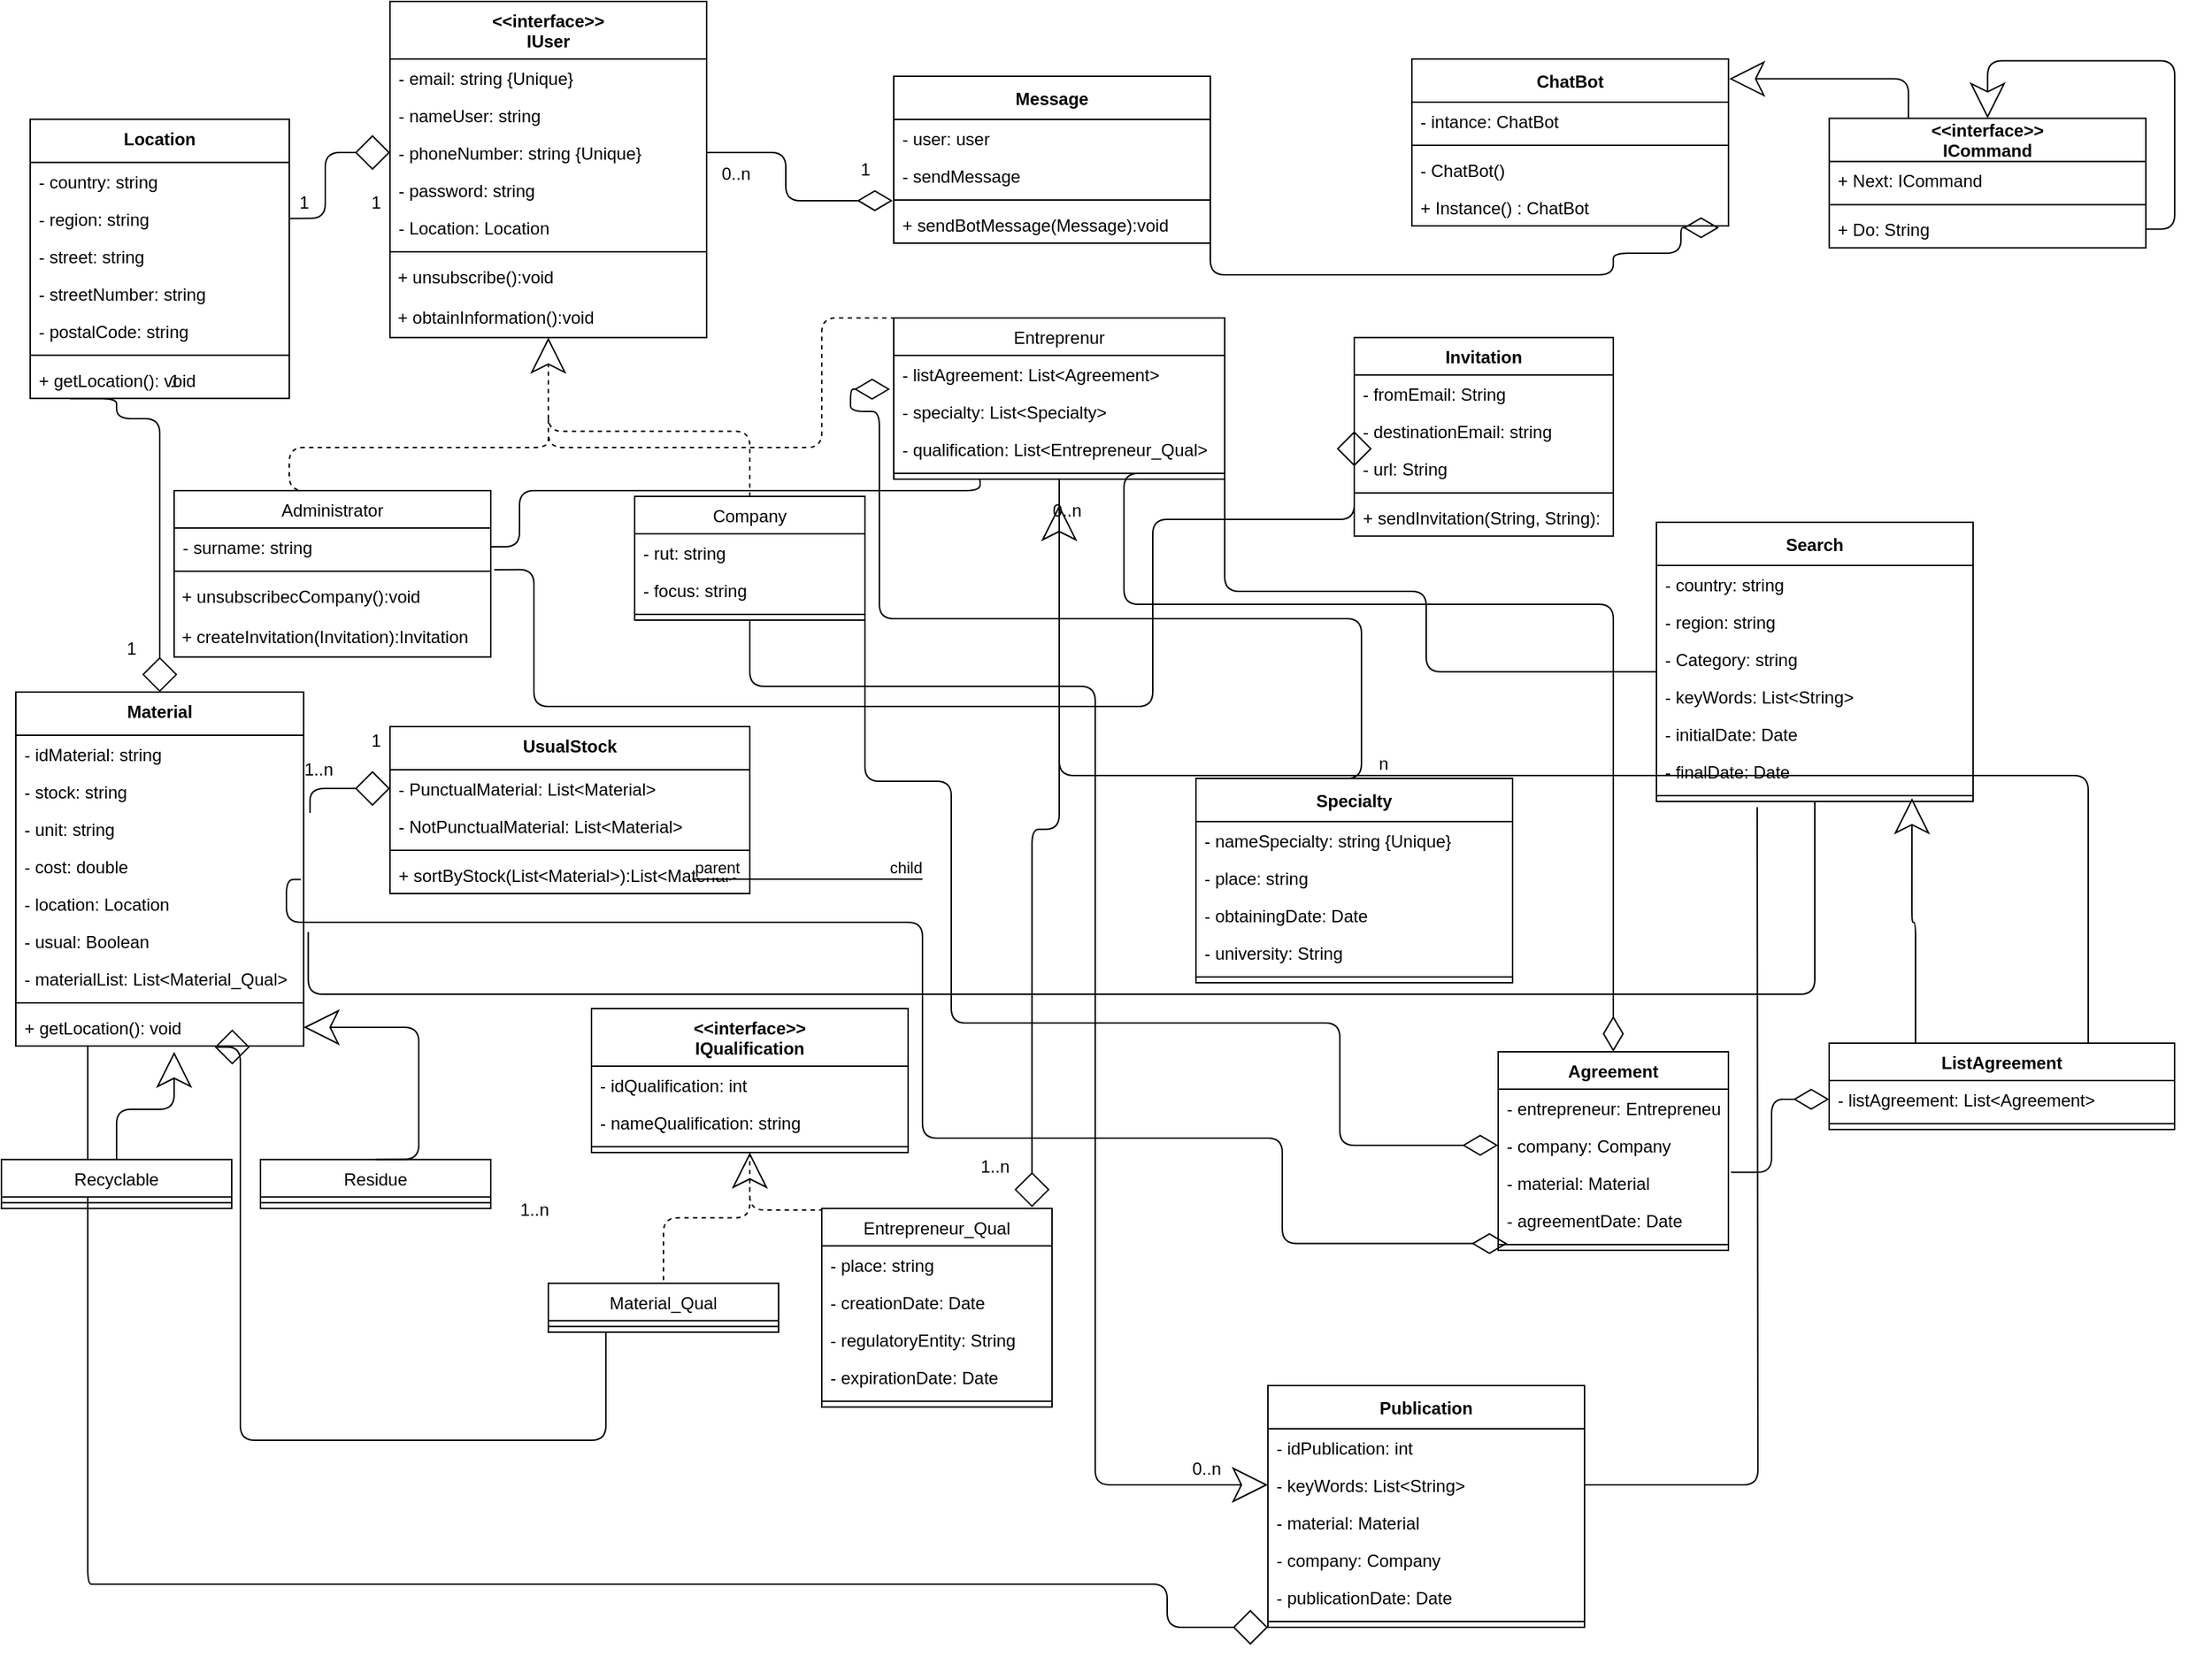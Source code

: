 <mxfile version="15.4.0" type="device"><diagram id="383jxPYOkamn1oaSqzM7" name="Page-1"><mxGraphModel dx="1344" dy="632" grid="1" gridSize="10" guides="1" tooltips="1" connect="1" arrows="1" fold="1" page="1" pageScale="1" pageWidth="827" pageHeight="1169" math="0" shadow="0"><root><mxCell id="0"/><mxCell id="1" parent="0"/><mxCell id="7QnZlAHiPZcRn8F_A7u4-70" style="edgeStyle=orthogonalEdgeStyle;orthogonalLoop=1;jettySize=auto;html=1;exitX=0.5;exitY=0;exitDx=0;exitDy=0;dashed=1;endArrow=none;endFill=0;targetPerimeterSpacing=4;rounded=1;" parent="1" source="2" edge="1"><mxGeometry relative="1" as="geometry"><mxPoint x="390" y="300" as="targetPoint"/><Array as="points"><mxPoint x="210" y="310"/><mxPoint x="390" y="310"/></Array></mxGeometry></mxCell><mxCell id="2" value="Administrator" style="swimlane;fontStyle=0;align=center;verticalAlign=top;childLayout=stackLayout;horizontal=1;startSize=26;horizontalStack=0;resizeParent=1;resizeParentMax=0;resizeLast=0;collapsible=1;marginBottom=0;" parent="1" vertex="1"><mxGeometry x="130" y="340" width="220" height="115.66" as="geometry"/></mxCell><mxCell id="7QnZlAHiPZcRn8F_A7u4-72" value="- surname: string" style="text;strokeColor=none;fillColor=none;align=left;verticalAlign=top;spacingLeft=4;spacingRight=4;overflow=hidden;rotatable=0;points=[[0,0.5],[1,0.5]];portConstraint=eastwest;" parent="2" vertex="1"><mxGeometry y="26" width="220" height="26" as="geometry"/></mxCell><mxCell id="4" value="" style="line;strokeWidth=1;fillColor=none;align=left;verticalAlign=middle;spacingTop=-1;spacingLeft=3;spacingRight=3;rotatable=0;labelPosition=right;points=[];portConstraint=eastwest;" parent="2" vertex="1"><mxGeometry y="52" width="220" height="8" as="geometry"/></mxCell><mxCell id="7QnZlAHiPZcRn8F_A7u4-273" value="&lt;span&gt;&amp;nbsp;+ unsubscribecCompany&lt;/span&gt;&lt;span style=&quot;color: rgba(0 , 0 , 0 , 0) ; font-family: monospace ; font-size: 0px&quot;&gt;%3CmxGraphModel%3E%3Croot%3E%3CmxCell%20id%3D%220%22%2F%3E%3CmxCell%20id%3D%221%22%20parent%3D%220%22%2F%3E%3CmxCell%20id%3D%222%22%20value%3D%22%2B%20sortByStock(List%26lt%3BMaterial%26gt%3B)%3AList%26lt%3BMaterial%26gt%3B%26%2310%3B%C2%A0%22%20style%3D%22text%3BstrokeColor%3Dnone%3BfillColor%3Dnone%3Balign%3Dleft%3BverticalAlign%3Dtop%3BspacingLeft%3D4%3BspacingRight%3D4%3Boverflow%3Dhidden%3Brotatable%3D0%3Bpoints%3D%5B%5B0%2C0.5%5D%2C%5B1%2C0.5%5D%5D%3BportConstraint%3Deastwest%3B%22%20vertex%3D%221%22%20parent%3D%221%22%3E%3CmxGeometry%20x%3D%22280%22%20y%3D%22580%22%20width%3D%22250%22%20height%3D%2226%22%20as%3D%22geometry%22%2F%3E%3C%2FmxCell%3E%3C%2Froot%3E%3C%2FmxGraphModel%3EcOM&lt;/span&gt;&lt;span&gt;():void&lt;/span&gt;" style="text;whiteSpace=wrap;html=1;" parent="2" vertex="1"><mxGeometry y="60" width="220" height="27.83" as="geometry"/></mxCell><mxCell id="7QnZlAHiPZcRn8F_A7u4-332" value="&lt;span&gt;&amp;nbsp;+ createInvitation&lt;/span&gt;&lt;span&gt;(Invitation):Invitation&lt;/span&gt;" style="text;whiteSpace=wrap;html=1;" parent="2" vertex="1"><mxGeometry y="87.83" width="220" height="27.83" as="geometry"/></mxCell><mxCell id="69" style="edgeStyle=orthogonalEdgeStyle;orthogonalLoop=1;jettySize=auto;html=1;exitX=0.5;exitY=0;exitDx=0;exitDy=0;entryX=0.5;entryY=1;entryDx=0;entryDy=0;dashed=1;endArrow=classic;endFill=0;targetPerimeterSpacing=4;rounded=1;startSize=22;endSize=22;" parent="1" source="9" target="65" edge="1"><mxGeometry relative="1" as="geometry"/></mxCell><mxCell id="7QnZlAHiPZcRn8F_A7u4-217" style="edgeStyle=orthogonalEdgeStyle;rounded=1;orthogonalLoop=1;jettySize=auto;html=1;exitX=0.5;exitY=1;exitDx=0;exitDy=0;entryX=0;entryY=0.5;entryDx=0;entryDy=0;startArrow=none;startFill=0;endArrow=classic;endFill=0;targetPerimeterSpacing=4;endSize=22;" parent="1" source="9" target="7QnZlAHiPZcRn8F_A7u4-141" edge="1"><mxGeometry relative="1" as="geometry"><Array as="points"><mxPoint x="530" y="476"/><mxPoint x="770" y="476"/><mxPoint x="770" y="1031"/></Array></mxGeometry></mxCell><mxCell id="9" value="Company" style="swimlane;fontStyle=0;align=center;verticalAlign=top;childLayout=stackLayout;horizontal=1;startSize=26;horizontalStack=0;resizeParent=1;resizeParentMax=0;resizeLast=0;collapsible=1;marginBottom=0;" parent="1" vertex="1"><mxGeometry x="450" y="344" width="160" height="86" as="geometry"/></mxCell><mxCell id="7QnZlAHiPZcRn8F_A7u4-74" value="- rut: string" style="text;strokeColor=none;fillColor=none;align=left;verticalAlign=top;spacingLeft=4;spacingRight=4;overflow=hidden;rotatable=0;points=[[0,0.5],[1,0.5]];portConstraint=eastwest;" parent="9" vertex="1"><mxGeometry y="26" width="160" height="26" as="geometry"/></mxCell><mxCell id="7QnZlAHiPZcRn8F_A7u4-115" value="- focus: string" style="text;strokeColor=none;fillColor=none;align=left;verticalAlign=top;spacingLeft=4;spacingRight=4;overflow=hidden;rotatable=0;points=[[0,0.5],[1,0.5]];portConstraint=eastwest;" parent="9" vertex="1"><mxGeometry y="52" width="160" height="26" as="geometry"/></mxCell><mxCell id="11" value="" style="line;strokeWidth=1;fillColor=none;align=left;verticalAlign=middle;spacingTop=-1;spacingLeft=3;spacingRight=3;rotatable=0;labelPosition=right;points=[];portConstraint=eastwest;" parent="9" vertex="1"><mxGeometry y="78" width="160" height="8" as="geometry"/></mxCell><mxCell id="7QnZlAHiPZcRn8F_A7u4-71" style="edgeStyle=orthogonalEdgeStyle;rounded=1;orthogonalLoop=1;jettySize=auto;html=1;exitX=0.5;exitY=0;exitDx=0;exitDy=0;dashed=1;endArrow=none;endFill=0;targetPerimeterSpacing=4;" parent="1" source="17" edge="1"><mxGeometry relative="1" as="geometry"><mxPoint x="390" y="290" as="targetPoint"/><Array as="points"><mxPoint x="580" y="310"/><mxPoint x="390" y="310"/></Array></mxGeometry></mxCell><mxCell id="7QnZlAHiPZcRn8F_A7u4-223" style="edgeStyle=orthogonalEdgeStyle;rounded=1;orthogonalLoop=1;jettySize=auto;html=1;exitX=0.5;exitY=1;exitDx=0;exitDy=0;entryX=0.913;entryY=-0.006;entryDx=0;entryDy=0;entryPerimeter=0;startArrow=none;startFill=0;endArrow=diamond;endFill=0;targetPerimeterSpacing=4;startSize=22;endSize=22;" parent="1" source="17" target="7QnZlAHiPZcRn8F_A7u4-145" edge="1"><mxGeometry relative="1" as="geometry"/></mxCell><mxCell id="7QnZlAHiPZcRn8F_A7u4-264" style="edgeStyle=orthogonalEdgeStyle;rounded=1;orthogonalLoop=1;jettySize=auto;html=1;exitX=1;exitY=0.75;exitDx=0;exitDy=0;entryX=0;entryY=0.842;entryDx=0;entryDy=0;entryPerimeter=0;startArrow=none;startFill=0;startSize=22;sourcePerimeterSpacing=22;endArrow=none;endFill=0;endSize=22;targetPerimeterSpacing=18;" parent="1" source="17" target="7QnZlAHiPZcRn8F_A7u4-105" edge="1"><mxGeometry relative="1" as="geometry"><Array as="points"><mxPoint x="860" y="410"/><mxPoint x="1000" y="410"/><mxPoint x="1000" y="466"/></Array></mxGeometry></mxCell><mxCell id="17" value="Entreprenur" style="swimlane;fontStyle=0;align=center;verticalAlign=top;childLayout=stackLayout;horizontal=1;startSize=26;horizontalStack=0;resizeParent=1;resizeParentMax=0;resizeLast=0;collapsible=1;marginBottom=0;" parent="1" vertex="1"><mxGeometry x="630" y="220" width="230" height="112" as="geometry"/></mxCell><mxCell id="7QnZlAHiPZcRn8F_A7u4-316" value="- listAgreement: List&lt;Agreement&gt; " style="text;strokeColor=none;fillColor=none;align=left;verticalAlign=top;spacingLeft=4;spacingRight=4;overflow=hidden;rotatable=0;points=[[0,0.5],[1,0.5]];portConstraint=eastwest;" parent="17" vertex="1"><mxGeometry y="26" width="230" height="26" as="geometry"/></mxCell><mxCell id="7QnZlAHiPZcRn8F_A7u4-333" value="- specialty: List&lt;Specialty&gt; " style="text;strokeColor=none;fillColor=none;align=left;verticalAlign=top;spacingLeft=4;spacingRight=4;overflow=hidden;rotatable=0;points=[[0,0.5],[1,0.5]];portConstraint=eastwest;" parent="17" vertex="1"><mxGeometry y="52" width="230" height="26" as="geometry"/></mxCell><mxCell id="7QnZlAHiPZcRn8F_A7u4-341" value="- qualification: List&lt;Entrepreneur_Qual&gt; " style="text;strokeColor=none;fillColor=none;align=left;verticalAlign=top;spacingLeft=4;spacingRight=4;overflow=hidden;rotatable=0;points=[[0,0.5],[1,0.5]];portConstraint=eastwest;" parent="17" vertex="1"><mxGeometry y="78" width="230" height="26" as="geometry"/></mxCell><mxCell id="19" value="" style="line;strokeWidth=1;fillColor=none;align=left;verticalAlign=middle;spacingTop=-1;spacingLeft=3;spacingRight=3;rotatable=0;labelPosition=right;points=[];portConstraint=eastwest;" parent="17" vertex="1"><mxGeometry y="104" width="230" height="8" as="geometry"/></mxCell><mxCell id="7QnZlAHiPZcRn8F_A7u4-259" style="edgeStyle=orthogonalEdgeStyle;rounded=1;orthogonalLoop=1;jettySize=auto;html=1;exitX=0.25;exitY=1;exitDx=0;exitDy=0;entryX=0;entryY=1;entryDx=0;entryDy=0;startArrow=none;startFill=0;startSize=22;sourcePerimeterSpacing=22;endArrow=diamond;endFill=0;endSize=22;targetPerimeterSpacing=18;" parent="1" source="21" target="7QnZlAHiPZcRn8F_A7u4-116" edge="1"><mxGeometry relative="1" as="geometry"><Array as="points"><mxPoint x="75" y="1100"/><mxPoint x="820" y="1100"/><mxPoint x="820" y="1078"/></Array></mxGeometry></mxCell><mxCell id="21" value="Material" style="swimlane;fontStyle=1;align=center;verticalAlign=top;childLayout=stackLayout;horizontal=1;startSize=30;horizontalStack=0;resizeParent=1;resizeParentMax=0;resizeLast=0;collapsible=1;marginBottom=0;" parent="1" vertex="1"><mxGeometry x="20" y="480" width="200" height="246" as="geometry"/></mxCell><mxCell id="7QnZlAHiPZcRn8F_A7u4-124" value="- idMaterial: string" style="text;strokeColor=none;fillColor=none;align=left;verticalAlign=top;spacingLeft=4;spacingRight=4;overflow=hidden;rotatable=0;points=[[0,0.5],[1,0.5]];portConstraint=eastwest;" parent="21" vertex="1"><mxGeometry y="30" width="200" height="26" as="geometry"/></mxCell><mxCell id="7QnZlAHiPZcRn8F_A7u4-127" value="- stock: string" style="text;strokeColor=none;fillColor=none;align=left;verticalAlign=top;spacingLeft=4;spacingRight=4;overflow=hidden;rotatable=0;points=[[0,0.5],[1,0.5]];portConstraint=eastwest;" parent="21" vertex="1"><mxGeometry y="56" width="200" height="26" as="geometry"/></mxCell><mxCell id="7QnZlAHiPZcRn8F_A7u4-126" value="- unit: string" style="text;strokeColor=none;fillColor=none;align=left;verticalAlign=top;spacingLeft=4;spacingRight=4;overflow=hidden;rotatable=0;points=[[0,0.5],[1,0.5]];portConstraint=eastwest;" parent="21" vertex="1"><mxGeometry y="82" width="200" height="26" as="geometry"/></mxCell><mxCell id="7QnZlAHiPZcRn8F_A7u4-128" value="- cost: double" style="text;strokeColor=none;fillColor=none;align=left;verticalAlign=top;spacingLeft=4;spacingRight=4;overflow=hidden;rotatable=0;points=[[0,0.5],[1,0.5]];portConstraint=eastwest;" parent="21" vertex="1"><mxGeometry y="108" width="200" height="26" as="geometry"/></mxCell><mxCell id="7QnZlAHiPZcRn8F_A7u4-174" value="- location: Location" style="text;strokeColor=none;fillColor=none;align=left;verticalAlign=top;spacingLeft=4;spacingRight=4;overflow=hidden;rotatable=0;points=[[0,0.5],[1,0.5]];portConstraint=eastwest;" parent="21" vertex="1"><mxGeometry y="134" width="200" height="26" as="geometry"/></mxCell><mxCell id="7QnZlAHiPZcRn8F_A7u4-330" value="- usual: Boolean" style="text;strokeColor=none;fillColor=none;align=left;verticalAlign=top;spacingLeft=4;spacingRight=4;overflow=hidden;rotatable=0;points=[[0,0.5],[1,0.5]];portConstraint=eastwest;" parent="21" vertex="1"><mxGeometry y="160" width="200" height="26" as="geometry"/></mxCell><mxCell id="7QnZlAHiPZcRn8F_A7u4-267" value="- materialList: List&lt;Material_Qual&gt; " style="text;strokeColor=none;fillColor=none;align=left;verticalAlign=top;spacingLeft=4;spacingRight=4;overflow=hidden;rotatable=0;points=[[0,0.5],[1,0.5]];portConstraint=eastwest;" parent="21" vertex="1"><mxGeometry y="186" width="200" height="26" as="geometry"/></mxCell><mxCell id="23" value="" style="line;strokeWidth=1;fillColor=none;align=left;verticalAlign=middle;spacingTop=-1;spacingLeft=3;spacingRight=3;rotatable=0;labelPosition=right;points=[];portConstraint=eastwest;" parent="21" vertex="1"><mxGeometry y="212" width="200" height="8" as="geometry"/></mxCell><mxCell id="7QnZlAHiPZcRn8F_A7u4-329" value="+ getLocation(): void " style="text;strokeColor=none;fillColor=none;align=left;verticalAlign=top;spacingLeft=4;spacingRight=4;overflow=hidden;rotatable=0;points=[[0,0.5],[1,0.5]];portConstraint=eastwest;" parent="21" vertex="1"><mxGeometry y="220" width="200" height="26" as="geometry"/></mxCell><mxCell id="-8bqXVIJ2sgmYXPYdHRe-78" style="edgeStyle=orthogonalEdgeStyle;rounded=1;orthogonalLoop=1;jettySize=auto;html=1;exitX=0.5;exitY=0;exitDx=0;exitDy=0;startArrow=none;startFill=0;endArrow=classic;endFill=0;targetPerimeterSpacing=4;endSize=22;" edge="1" parent="21" source="7QnZlAHiPZcRn8F_A7u4-133"><mxGeometry relative="1" as="geometry"><Array as="points"><mxPoint x="70" y="290"/><mxPoint x="110" y="290"/></Array><mxPoint x="-220" y="340" as="sourcePoint"/><mxPoint x="110" y="250" as="targetPoint"/></mxGeometry></mxCell><mxCell id="46" value="&lt;&lt;interface&gt;&gt;&#10;IUser" style="swimlane;fontStyle=1;childLayout=stackLayout;horizontal=1;startSize=40;fillColor=none;horizontalStack=0;resizeParent=1;resizeParentMax=0;resizeLast=0;collapsible=1;marginBottom=0;" parent="1" vertex="1"><mxGeometry x="280" width="220" height="233.66" as="geometry"/></mxCell><mxCell id="7QnZlAHiPZcRn8F_A7u4-73" value="- email: string {Unique}" style="text;strokeColor=none;fillColor=none;align=left;verticalAlign=top;spacingLeft=4;spacingRight=4;overflow=hidden;rotatable=0;points=[[0,0.5],[1,0.5]];portConstraint=eastwest;" parent="46" vertex="1"><mxGeometry y="40" width="220" height="26" as="geometry"/></mxCell><mxCell id="48" value="- nameUser: string" style="text;strokeColor=none;fillColor=none;align=left;verticalAlign=top;spacingLeft=4;spacingRight=4;overflow=hidden;rotatable=0;points=[[0,0.5],[1,0.5]];portConstraint=eastwest;" parent="46" vertex="1"><mxGeometry y="66" width="220" height="26" as="geometry"/></mxCell><mxCell id="67" value="- phoneNumber: string {Unique}" style="text;strokeColor=none;fillColor=none;align=left;verticalAlign=top;spacingLeft=4;spacingRight=4;overflow=hidden;rotatable=0;points=[[0,0.5],[1,0.5]];portConstraint=eastwest;" parent="46" vertex="1"><mxGeometry y="92" width="220" height="26" as="geometry"/></mxCell><mxCell id="7QnZlAHiPZcRn8F_A7u4-76" value="- password: string" style="text;strokeColor=none;fillColor=none;align=left;verticalAlign=top;spacingLeft=4;spacingRight=4;overflow=hidden;rotatable=0;points=[[0,0.5],[1,0.5]];portConstraint=eastwest;" parent="46" vertex="1"><mxGeometry y="118" width="220" height="26" as="geometry"/></mxCell><mxCell id="7QnZlAHiPZcRn8F_A7u4-172" value="- Location: Location" style="text;strokeColor=none;fillColor=none;align=left;verticalAlign=top;spacingLeft=4;spacingRight=4;overflow=hidden;rotatable=0;points=[[0,0.5],[1,0.5]];portConstraint=eastwest;" parent="46" vertex="1"><mxGeometry y="144" width="220" height="26" as="geometry"/></mxCell><mxCell id="7QnZlAHiPZcRn8F_A7u4-75" value="" style="line;strokeWidth=1;fillColor=none;align=left;verticalAlign=middle;spacingTop=-1;spacingLeft=3;spacingRight=3;rotatable=0;labelPosition=right;points=[];portConstraint=eastwest;" parent="46" vertex="1"><mxGeometry y="170" width="220" height="8" as="geometry"/></mxCell><mxCell id="7QnZlAHiPZcRn8F_A7u4-276" value="&lt;span&gt;&amp;nbsp;+ unsubscribe():void&lt;/span&gt;" style="text;whiteSpace=wrap;html=1;" parent="46" vertex="1"><mxGeometry y="178" width="220" height="27.83" as="geometry"/></mxCell><mxCell id="62" style="edgeStyle=orthogonalEdgeStyle;rounded=0;orthogonalLoop=1;jettySize=auto;html=1;exitX=0.5;exitY=0;exitDx=0;exitDy=0;entryX=0.5;entryY=1;entryDx=0;entryDy=0;" parent="46" edge="1"><mxGeometry x="80" y="248" as="geometry"><mxPoint x="110" y="107.83" as="targetPoint"/></mxGeometry></mxCell><mxCell id="65" value="&lt;span&gt;&amp;nbsp;+ obtainInformation():void&lt;/span&gt;" style="text;whiteSpace=wrap;html=1;" parent="46" vertex="1"><mxGeometry y="205.83" width="220" height="27.83" as="geometry"/></mxCell><mxCell id="7QnZlAHiPZcRn8F_A7u4-202" style="edgeStyle=orthogonalEdgeStyle;rounded=1;orthogonalLoop=1;jettySize=auto;html=1;exitX=0.5;exitY=1;exitDx=0;exitDy=0;entryX=0.5;entryY=0;entryDx=0;entryDy=0;dashed=1;startArrow=none;startFill=0;endArrow=none;endFill=0;targetPerimeterSpacing=4;endSize=22;startSize=22;" parent="1" source="7QnZlAHiPZcRn8F_A7u4-82" target="7QnZlAHiPZcRn8F_A7u4-142" edge="1"><mxGeometry relative="1" as="geometry"/></mxCell><mxCell id="7QnZlAHiPZcRn8F_A7u4-203" style="edgeStyle=orthogonalEdgeStyle;rounded=1;orthogonalLoop=1;jettySize=auto;html=1;exitX=0.5;exitY=1;exitDx=0;exitDy=0;entryX=0.5;entryY=0;entryDx=0;entryDy=0;dashed=1;startArrow=classic;startFill=0;endArrow=none;endFill=0;targetPerimeterSpacing=4;endSize=22;startSize=22;" parent="1" source="7QnZlAHiPZcRn8F_A7u4-82" target="7QnZlAHiPZcRn8F_A7u4-145" edge="1"><mxGeometry relative="1" as="geometry"/></mxCell><mxCell id="7QnZlAHiPZcRn8F_A7u4-82" value="&lt;&lt;interface&gt;&gt;&#10;IQualification" style="swimlane;fontStyle=1;childLayout=stackLayout;horizontal=1;startSize=40;fillColor=none;horizontalStack=0;resizeParent=1;resizeParentMax=0;resizeLast=0;collapsible=1;marginBottom=0;" parent="1" vertex="1"><mxGeometry x="420" y="700" width="220" height="100" as="geometry"/></mxCell><mxCell id="7QnZlAHiPZcRn8F_A7u4-123" value="- idQualification: int" style="text;strokeColor=none;fillColor=none;align=left;verticalAlign=top;spacingLeft=4;spacingRight=4;overflow=hidden;rotatable=0;points=[[0,0.5],[1,0.5]];portConstraint=eastwest;" parent="7QnZlAHiPZcRn8F_A7u4-82" vertex="1"><mxGeometry y="40" width="220" height="26" as="geometry"/></mxCell><mxCell id="7QnZlAHiPZcRn8F_A7u4-83" value="- nameQualification: string" style="text;strokeColor=none;fillColor=none;align=left;verticalAlign=top;spacingLeft=4;spacingRight=4;overflow=hidden;rotatable=0;points=[[0,0.5],[1,0.5]];portConstraint=eastwest;" parent="7QnZlAHiPZcRn8F_A7u4-82" vertex="1"><mxGeometry y="66" width="220" height="26" as="geometry"/></mxCell><mxCell id="7QnZlAHiPZcRn8F_A7u4-87" value="" style="line;strokeWidth=1;fillColor=none;align=left;verticalAlign=middle;spacingTop=-1;spacingLeft=3;spacingRight=3;rotatable=0;labelPosition=right;points=[];portConstraint=eastwest;" parent="7QnZlAHiPZcRn8F_A7u4-82" vertex="1"><mxGeometry y="92" width="220" height="8" as="geometry"/></mxCell><mxCell id="7QnZlAHiPZcRn8F_A7u4-89" style="edgeStyle=orthogonalEdgeStyle;rounded=0;orthogonalLoop=1;jettySize=auto;html=1;exitX=0.5;exitY=0;exitDx=0;exitDy=0;entryX=0.5;entryY=1;entryDx=0;entryDy=0;" parent="7QnZlAHiPZcRn8F_A7u4-82" edge="1"><mxGeometry x="80" y="248" as="geometry"><mxPoint x="110" y="107.83" as="targetPoint"/></mxGeometry></mxCell><mxCell id="7QnZlAHiPZcRn8F_A7u4-92" value="Specialty" style="swimlane;fontStyle=1;childLayout=stackLayout;horizontal=1;startSize=30;fillColor=none;horizontalStack=0;resizeParent=1;resizeParentMax=0;resizeLast=0;collapsible=1;marginBottom=0;" parent="1" vertex="1"><mxGeometry x="840" y="540" width="220" height="142" as="geometry"/></mxCell><mxCell id="7QnZlAHiPZcRn8F_A7u4-93" value="- nameSpecialty: string {Unique}" style="text;strokeColor=none;fillColor=none;align=left;verticalAlign=top;spacingLeft=4;spacingRight=4;overflow=hidden;rotatable=0;points=[[0,0.5],[1,0.5]];portConstraint=eastwest;" parent="7QnZlAHiPZcRn8F_A7u4-92" vertex="1"><mxGeometry y="30" width="220" height="26" as="geometry"/></mxCell><mxCell id="7QnZlAHiPZcRn8F_A7u4-94" value="- place: string" style="text;strokeColor=none;fillColor=none;align=left;verticalAlign=top;spacingLeft=4;spacingRight=4;overflow=hidden;rotatable=0;points=[[0,0.5],[1,0.5]];portConstraint=eastwest;" parent="7QnZlAHiPZcRn8F_A7u4-92" vertex="1"><mxGeometry y="56" width="220" height="26" as="geometry"/></mxCell><mxCell id="7QnZlAHiPZcRn8F_A7u4-95" value="- obtainingDate: Date" style="text;strokeColor=none;fillColor=none;align=left;verticalAlign=top;spacingLeft=4;spacingRight=4;overflow=hidden;rotatable=0;points=[[0,0.5],[1,0.5]];portConstraint=eastwest;" parent="7QnZlAHiPZcRn8F_A7u4-92" vertex="1"><mxGeometry y="82" width="220" height="26" as="geometry"/></mxCell><mxCell id="7QnZlAHiPZcRn8F_A7u4-101" value="- university: String" style="text;strokeColor=none;fillColor=none;align=left;verticalAlign=top;spacingLeft=4;spacingRight=4;overflow=hidden;rotatable=0;points=[[0,0.5],[1,0.5]];portConstraint=eastwest;" parent="7QnZlAHiPZcRn8F_A7u4-92" vertex="1"><mxGeometry y="108" width="220" height="26" as="geometry"/></mxCell><mxCell id="7QnZlAHiPZcRn8F_A7u4-97" value="" style="line;strokeWidth=1;fillColor=none;align=left;verticalAlign=middle;spacingTop=-1;spacingLeft=3;spacingRight=3;rotatable=0;labelPosition=right;points=[];portConstraint=eastwest;" parent="7QnZlAHiPZcRn8F_A7u4-92" vertex="1"><mxGeometry y="134" width="220" height="8" as="geometry"/></mxCell><mxCell id="7QnZlAHiPZcRn8F_A7u4-98" style="edgeStyle=orthogonalEdgeStyle;rounded=0;orthogonalLoop=1;jettySize=auto;html=1;exitX=0.5;exitY=0;exitDx=0;exitDy=0;entryX=0.5;entryY=1;entryDx=0;entryDy=0;" parent="7QnZlAHiPZcRn8F_A7u4-92" edge="1"><mxGeometry x="80" y="248" as="geometry"><mxPoint x="110" y="107.83" as="targetPoint"/></mxGeometry></mxCell><mxCell id="7QnZlAHiPZcRn8F_A7u4-269" style="edgeStyle=orthogonalEdgeStyle;rounded=1;orthogonalLoop=1;jettySize=auto;html=1;exitX=0.5;exitY=1;exitDx=0;exitDy=0;entryX=1.016;entryY=1.258;entryDx=0;entryDy=0;entryPerimeter=0;startArrow=none;startFill=0;startSize=22;sourcePerimeterSpacing=22;endArrow=none;endFill=0;endSize=22;targetPerimeterSpacing=18;" parent="1" source="7QnZlAHiPZcRn8F_A7u4-102" target="7QnZlAHiPZcRn8F_A7u4-174" edge="1"><mxGeometry relative="1" as="geometry"><Array as="points"><mxPoint x="1230" y="690"/><mxPoint x="213" y="690"/></Array></mxGeometry></mxCell><mxCell id="7QnZlAHiPZcRn8F_A7u4-102" value="Search" style="swimlane;fontStyle=1;childLayout=stackLayout;horizontal=1;startSize=30;fillColor=none;horizontalStack=0;resizeParent=1;resizeParentMax=0;resizeLast=0;collapsible=1;marginBottom=0;" parent="1" vertex="1"><mxGeometry x="1160" y="362" width="220" height="194" as="geometry"/></mxCell><mxCell id="7QnZlAHiPZcRn8F_A7u4-175" value="- country: string" style="text;strokeColor=none;fillColor=none;align=left;verticalAlign=top;spacingLeft=4;spacingRight=4;overflow=hidden;rotatable=0;points=[[0,0.5],[1,0.5]];portConstraint=eastwest;" parent="7QnZlAHiPZcRn8F_A7u4-102" vertex="1"><mxGeometry y="30" width="220" height="26" as="geometry"/></mxCell><mxCell id="7QnZlAHiPZcRn8F_A7u4-176" value="- region: string " style="text;strokeColor=none;fillColor=none;align=left;verticalAlign=top;spacingLeft=4;spacingRight=4;overflow=hidden;rotatable=0;points=[[0,0.5],[1,0.5]];portConstraint=eastwest;" parent="7QnZlAHiPZcRn8F_A7u4-102" vertex="1"><mxGeometry y="56" width="220" height="26" as="geometry"/></mxCell><mxCell id="7QnZlAHiPZcRn8F_A7u4-105" value="- Category: string" style="text;strokeColor=none;fillColor=none;align=left;verticalAlign=top;spacingLeft=4;spacingRight=4;overflow=hidden;rotatable=0;points=[[0,0.5],[1,0.5]];portConstraint=eastwest;" parent="7QnZlAHiPZcRn8F_A7u4-102" vertex="1"><mxGeometry y="82" width="220" height="26" as="geometry"/></mxCell><mxCell id="7QnZlAHiPZcRn8F_A7u4-106" value="- keyWords: List&lt;String&gt; " style="text;strokeColor=none;fillColor=none;align=left;verticalAlign=top;spacingLeft=4;spacingRight=4;overflow=hidden;rotatable=0;points=[[0,0.5],[1,0.5]];portConstraint=eastwest;" parent="7QnZlAHiPZcRn8F_A7u4-102" vertex="1"><mxGeometry y="108" width="220" height="26" as="geometry"/></mxCell><mxCell id="7QnZlAHiPZcRn8F_A7u4-289" value="- initialDate: Date " style="text;strokeColor=none;fillColor=none;align=left;verticalAlign=top;spacingLeft=4;spacingRight=4;overflow=hidden;rotatable=0;points=[[0,0.5],[1,0.5]];portConstraint=eastwest;" parent="7QnZlAHiPZcRn8F_A7u4-102" vertex="1"><mxGeometry y="134" width="220" height="26" as="geometry"/></mxCell><mxCell id="7QnZlAHiPZcRn8F_A7u4-290" value="- finalDate: Date " style="text;strokeColor=none;fillColor=none;align=left;verticalAlign=top;spacingLeft=4;spacingRight=4;overflow=hidden;rotatable=0;points=[[0,0.5],[1,0.5]];portConstraint=eastwest;" parent="7QnZlAHiPZcRn8F_A7u4-102" vertex="1"><mxGeometry y="160" width="220" height="26" as="geometry"/></mxCell><mxCell id="7QnZlAHiPZcRn8F_A7u4-107" value="" style="line;strokeWidth=1;fillColor=none;align=left;verticalAlign=middle;spacingTop=-1;spacingLeft=3;spacingRight=3;rotatable=0;labelPosition=right;points=[];portConstraint=eastwest;" parent="7QnZlAHiPZcRn8F_A7u4-102" vertex="1"><mxGeometry y="186" width="220" height="8" as="geometry"/></mxCell><mxCell id="7QnZlAHiPZcRn8F_A7u4-108" style="edgeStyle=orthogonalEdgeStyle;rounded=0;orthogonalLoop=1;jettySize=auto;html=1;exitX=0.5;exitY=0;exitDx=0;exitDy=0;entryX=0.5;entryY=1;entryDx=0;entryDy=0;" parent="7QnZlAHiPZcRn8F_A7u4-102" edge="1"><mxGeometry x="80" y="248" as="geometry"><mxPoint x="110" y="107.83" as="targetPoint"/></mxGeometry></mxCell><mxCell id="7QnZlAHiPZcRn8F_A7u4-116" value="Publication" style="swimlane;fontStyle=1;childLayout=stackLayout;horizontal=1;startSize=30;fillColor=none;horizontalStack=0;resizeParent=1;resizeParentMax=0;resizeLast=0;collapsible=1;marginBottom=0;" parent="1" vertex="1"><mxGeometry x="890" y="962" width="220" height="168" as="geometry"/></mxCell><mxCell id="7QnZlAHiPZcRn8F_A7u4-125" value="- idPublication: int" style="text;strokeColor=none;fillColor=none;align=left;verticalAlign=top;spacingLeft=4;spacingRight=4;overflow=hidden;rotatable=0;points=[[0,0.5],[1,0.5]];portConstraint=eastwest;" parent="7QnZlAHiPZcRn8F_A7u4-116" vertex="1"><mxGeometry y="30" width="220" height="26" as="geometry"/></mxCell><mxCell id="7QnZlAHiPZcRn8F_A7u4-141" value="- keyWords: List&lt;String&gt; " style="text;strokeColor=none;fillColor=none;align=left;verticalAlign=top;spacingLeft=4;spacingRight=4;overflow=hidden;rotatable=0;points=[[0,0.5],[1,0.5]];portConstraint=eastwest;" parent="7QnZlAHiPZcRn8F_A7u4-116" vertex="1"><mxGeometry y="56" width="220" height="26" as="geometry"/></mxCell><mxCell id="7QnZlAHiPZcRn8F_A7u4-263" value="- material: Material " style="text;strokeColor=none;fillColor=none;align=left;verticalAlign=top;spacingLeft=4;spacingRight=4;overflow=hidden;rotatable=0;points=[[0,0.5],[1,0.5]];portConstraint=eastwest;" parent="7QnZlAHiPZcRn8F_A7u4-116" vertex="1"><mxGeometry y="82" width="220" height="26" as="geometry"/></mxCell><mxCell id="7QnZlAHiPZcRn8F_A7u4-342" value="- company: Company" style="text;strokeColor=none;fillColor=none;align=left;verticalAlign=top;spacingLeft=4;spacingRight=4;overflow=hidden;rotatable=0;points=[[0,0.5],[1,0.5]];portConstraint=eastwest;" parent="7QnZlAHiPZcRn8F_A7u4-116" vertex="1"><mxGeometry y="108" width="220" height="26" as="geometry"/></mxCell><mxCell id="7QnZlAHiPZcRn8F_A7u4-343" value="- publicationDate: Date" style="text;strokeColor=none;fillColor=none;align=left;verticalAlign=top;spacingLeft=4;spacingRight=4;overflow=hidden;rotatable=0;points=[[0,0.5],[1,0.5]];portConstraint=eastwest;" parent="7QnZlAHiPZcRn8F_A7u4-116" vertex="1"><mxGeometry y="134" width="220" height="26" as="geometry"/></mxCell><mxCell id="7QnZlAHiPZcRn8F_A7u4-121" value="" style="line;strokeWidth=1;fillColor=none;align=left;verticalAlign=middle;spacingTop=-1;spacingLeft=3;spacingRight=3;rotatable=0;labelPosition=right;points=[];portConstraint=eastwest;" parent="7QnZlAHiPZcRn8F_A7u4-116" vertex="1"><mxGeometry y="160" width="220" height="8" as="geometry"/></mxCell><mxCell id="7QnZlAHiPZcRn8F_A7u4-122" style="edgeStyle=orthogonalEdgeStyle;rounded=0;orthogonalLoop=1;jettySize=auto;html=1;exitX=0.5;exitY=0;exitDx=0;exitDy=0;entryX=0.5;entryY=1;entryDx=0;entryDy=0;" parent="7QnZlAHiPZcRn8F_A7u4-116" edge="1"><mxGeometry x="80" y="248" as="geometry"><mxPoint x="110" y="107.83" as="targetPoint"/></mxGeometry></mxCell><mxCell id="7QnZlAHiPZcRn8F_A7u4-133" value="Recyclable" style="swimlane;fontStyle=0;align=center;verticalAlign=top;childLayout=stackLayout;horizontal=1;startSize=26;horizontalStack=0;resizeParent=1;resizeParentMax=0;resizeLast=0;collapsible=1;marginBottom=0;" parent="1" vertex="1"><mxGeometry x="10" y="804.83" width="160" height="34" as="geometry"/></mxCell><mxCell id="7QnZlAHiPZcRn8F_A7u4-136" value="" style="line;strokeWidth=1;fillColor=none;align=left;verticalAlign=middle;spacingTop=-1;spacingLeft=3;spacingRight=3;rotatable=0;labelPosition=right;points=[];portConstraint=eastwest;" parent="7QnZlAHiPZcRn8F_A7u4-133" vertex="1"><mxGeometry y="26" width="160" height="8" as="geometry"/></mxCell><mxCell id="7QnZlAHiPZcRn8F_A7u4-137" value="Residue" style="swimlane;fontStyle=0;align=center;verticalAlign=top;childLayout=stackLayout;horizontal=1;startSize=26;horizontalStack=0;resizeParent=1;resizeParentMax=0;resizeLast=0;collapsible=1;marginBottom=0;" parent="1" vertex="1"><mxGeometry x="190" y="804.83" width="160" height="34" as="geometry"/></mxCell><mxCell id="7QnZlAHiPZcRn8F_A7u4-140" value="" style="line;strokeWidth=1;fillColor=none;align=left;verticalAlign=middle;spacingTop=-1;spacingLeft=3;spacingRight=3;rotatable=0;labelPosition=right;points=[];portConstraint=eastwest;" parent="7QnZlAHiPZcRn8F_A7u4-137" vertex="1"><mxGeometry y="26" width="160" height="8" as="geometry"/></mxCell><mxCell id="7QnZlAHiPZcRn8F_A7u4-142" value="Material_Qual" style="swimlane;fontStyle=0;align=center;verticalAlign=top;childLayout=stackLayout;horizontal=1;startSize=26;horizontalStack=0;resizeParent=1;resizeParentMax=0;resizeLast=0;collapsible=1;marginBottom=0;" parent="1" vertex="1"><mxGeometry x="390" y="890.83" width="160" height="34" as="geometry"/></mxCell><mxCell id="7QnZlAHiPZcRn8F_A7u4-144" value="" style="line;strokeWidth=1;fillColor=none;align=left;verticalAlign=middle;spacingTop=-1;spacingLeft=3;spacingRight=3;rotatable=0;labelPosition=right;points=[];portConstraint=eastwest;" parent="7QnZlAHiPZcRn8F_A7u4-142" vertex="1"><mxGeometry y="26" width="160" height="8" as="geometry"/></mxCell><mxCell id="7QnZlAHiPZcRn8F_A7u4-145" value="Entrepreneur_Qual" style="swimlane;fontStyle=0;align=center;verticalAlign=top;childLayout=stackLayout;horizontal=1;startSize=26;horizontalStack=0;resizeParent=1;resizeParentMax=0;resizeLast=0;collapsible=1;marginBottom=0;" parent="1" vertex="1"><mxGeometry x="580" y="838.83" width="160" height="138" as="geometry"/></mxCell><mxCell id="7QnZlAHiPZcRn8F_A7u4-149" value="- place: string" style="text;strokeColor=none;fillColor=none;align=left;verticalAlign=top;spacingLeft=4;spacingRight=4;overflow=hidden;rotatable=0;points=[[0,0.5],[1,0.5]];portConstraint=eastwest;" parent="7QnZlAHiPZcRn8F_A7u4-145" vertex="1"><mxGeometry y="26" width="160" height="26" as="geometry"/></mxCell><mxCell id="7QnZlAHiPZcRn8F_A7u4-150" value="- creationDate: Date" style="text;strokeColor=none;fillColor=none;align=left;verticalAlign=top;spacingLeft=4;spacingRight=4;overflow=hidden;rotatable=0;points=[[0,0.5],[1,0.5]];portConstraint=eastwest;" parent="7QnZlAHiPZcRn8F_A7u4-145" vertex="1"><mxGeometry y="52" width="160" height="26" as="geometry"/></mxCell><mxCell id="7QnZlAHiPZcRn8F_A7u4-152" value="- regulatoryEntity: String" style="text;strokeColor=none;fillColor=none;align=left;verticalAlign=top;spacingLeft=4;spacingRight=4;overflow=hidden;rotatable=0;points=[[0,0.5],[1,0.5]];portConstraint=eastwest;" parent="7QnZlAHiPZcRn8F_A7u4-145" vertex="1"><mxGeometry y="78" width="160" height="26" as="geometry"/></mxCell><mxCell id="7QnZlAHiPZcRn8F_A7u4-151" value="- expirationDate: Date" style="text;strokeColor=none;fillColor=none;align=left;verticalAlign=top;spacingLeft=4;spacingRight=4;overflow=hidden;rotatable=0;points=[[0,0.5],[1,0.5]];portConstraint=eastwest;" parent="7QnZlAHiPZcRn8F_A7u4-145" vertex="1"><mxGeometry y="104" width="160" height="26" as="geometry"/></mxCell><mxCell id="7QnZlAHiPZcRn8F_A7u4-148" value="" style="line;strokeWidth=1;fillColor=none;align=left;verticalAlign=middle;spacingTop=-1;spacingLeft=3;spacingRight=3;rotatable=0;labelPosition=right;points=[];portConstraint=eastwest;" parent="7QnZlAHiPZcRn8F_A7u4-145" vertex="1"><mxGeometry y="130" width="160" height="8" as="geometry"/></mxCell><mxCell id="7QnZlAHiPZcRn8F_A7u4-155" value="Location" style="swimlane;fontStyle=1;align=center;verticalAlign=top;childLayout=stackLayout;horizontal=1;startSize=30;horizontalStack=0;resizeParent=1;resizeParentMax=0;resizeLast=0;collapsible=1;marginBottom=0;" parent="1" vertex="1"><mxGeometry x="30" y="81.83" width="180" height="194" as="geometry"/></mxCell><mxCell id="7QnZlAHiPZcRn8F_A7u4-167" value="- country: string" style="text;strokeColor=none;fillColor=none;align=left;verticalAlign=top;spacingLeft=4;spacingRight=4;overflow=hidden;rotatable=0;points=[[0,0.5],[1,0.5]];portConstraint=eastwest;" parent="7QnZlAHiPZcRn8F_A7u4-155" vertex="1"><mxGeometry y="30" width="180" height="26" as="geometry"/></mxCell><mxCell id="7QnZlAHiPZcRn8F_A7u4-168" value="- region: string " style="text;strokeColor=none;fillColor=none;align=left;verticalAlign=top;spacingLeft=4;spacingRight=4;overflow=hidden;rotatable=0;points=[[0,0.5],[1,0.5]];portConstraint=eastwest;" parent="7QnZlAHiPZcRn8F_A7u4-155" vertex="1"><mxGeometry y="56" width="180" height="26" as="geometry"/></mxCell><mxCell id="7QnZlAHiPZcRn8F_A7u4-169" value="- street: string " style="text;strokeColor=none;fillColor=none;align=left;verticalAlign=top;spacingLeft=4;spacingRight=4;overflow=hidden;rotatable=0;points=[[0,0.5],[1,0.5]];portConstraint=eastwest;" parent="7QnZlAHiPZcRn8F_A7u4-155" vertex="1"><mxGeometry y="82" width="180" height="26" as="geometry"/></mxCell><mxCell id="7QnZlAHiPZcRn8F_A7u4-170" value="- streetNumber: string " style="text;strokeColor=none;fillColor=none;align=left;verticalAlign=top;spacingLeft=4;spacingRight=4;overflow=hidden;rotatable=0;points=[[0,0.5],[1,0.5]];portConstraint=eastwest;" parent="7QnZlAHiPZcRn8F_A7u4-155" vertex="1"><mxGeometry y="108" width="180" height="26" as="geometry"/></mxCell><mxCell id="7QnZlAHiPZcRn8F_A7u4-171" value="- postalCode: string " style="text;strokeColor=none;fillColor=none;align=left;verticalAlign=top;spacingLeft=4;spacingRight=4;overflow=hidden;rotatable=0;points=[[0,0.5],[1,0.5]];portConstraint=eastwest;" parent="7QnZlAHiPZcRn8F_A7u4-155" vertex="1"><mxGeometry y="134" width="180" height="26" as="geometry"/></mxCell><mxCell id="7QnZlAHiPZcRn8F_A7u4-165" value="" style="line;strokeWidth=1;fillColor=none;align=left;verticalAlign=middle;spacingTop=-1;spacingLeft=3;spacingRight=3;rotatable=0;labelPosition=right;points=[];portConstraint=eastwest;" parent="7QnZlAHiPZcRn8F_A7u4-155" vertex="1"><mxGeometry y="160" width="180" height="8" as="geometry"/></mxCell><mxCell id="7QnZlAHiPZcRn8F_A7u4-328" value="+ getLocation(): void " style="text;strokeColor=none;fillColor=none;align=left;verticalAlign=top;spacingLeft=4;spacingRight=4;overflow=hidden;rotatable=0;points=[[0,0.5],[1,0.5]];portConstraint=eastwest;" parent="7QnZlAHiPZcRn8F_A7u4-155" vertex="1"><mxGeometry y="168" width="180" height="26" as="geometry"/></mxCell><mxCell id="7QnZlAHiPZcRn8F_A7u4-177" value="&lt;&lt;interface&gt;&gt;&#10;ICommand" style="swimlane;fontStyle=1;childLayout=stackLayout;horizontal=1;startSize=30;fillColor=none;horizontalStack=0;resizeParent=1;resizeParentMax=0;resizeLast=0;collapsible=1;marginBottom=0;" parent="1" vertex="1"><mxGeometry x="1280.06" y="81.21" width="220" height="90" as="geometry"/></mxCell><mxCell id="7QnZlAHiPZcRn8F_A7u4-181" value="+ Next: ICommand " style="text;strokeColor=none;fillColor=none;align=left;verticalAlign=top;spacingLeft=4;spacingRight=4;overflow=hidden;rotatable=0;points=[[0,0.5],[1,0.5]];portConstraint=eastwest;" parent="7QnZlAHiPZcRn8F_A7u4-177" vertex="1"><mxGeometry y="30" width="220" height="26" as="geometry"/></mxCell><mxCell id="7QnZlAHiPZcRn8F_A7u4-182" value="" style="line;strokeWidth=1;fillColor=none;align=left;verticalAlign=middle;spacingTop=-1;spacingLeft=3;spacingRight=3;rotatable=0;labelPosition=right;points=[];portConstraint=eastwest;" parent="7QnZlAHiPZcRn8F_A7u4-177" vertex="1"><mxGeometry y="56" width="220" height="8" as="geometry"/></mxCell><mxCell id="7QnZlAHiPZcRn8F_A7u4-204" style="edgeStyle=orthogonalEdgeStyle;rounded=1;orthogonalLoop=1;jettySize=auto;html=1;exitX=1;exitY=0.5;exitDx=0;exitDy=0;entryX=0.5;entryY=0;entryDx=0;entryDy=0;startArrow=none;startFill=0;endArrow=classic;endFill=0;targetPerimeterSpacing=4;endSize=22;" parent="7QnZlAHiPZcRn8F_A7u4-177" source="7QnZlAHiPZcRn8F_A7u4-184" target="7QnZlAHiPZcRn8F_A7u4-177" edge="1"><mxGeometry relative="1" as="geometry"/></mxCell><mxCell id="7QnZlAHiPZcRn8F_A7u4-184" value="+ Do: String" style="text;strokeColor=none;fillColor=none;align=left;verticalAlign=top;spacingLeft=4;spacingRight=4;overflow=hidden;rotatable=0;points=[[0,0.5],[1,0.5]];portConstraint=eastwest;" parent="7QnZlAHiPZcRn8F_A7u4-177" vertex="1"><mxGeometry y="64" width="220" height="26" as="geometry"/></mxCell><mxCell id="7QnZlAHiPZcRn8F_A7u4-183" style="edgeStyle=orthogonalEdgeStyle;rounded=0;orthogonalLoop=1;jettySize=auto;html=1;exitX=0.5;exitY=0;exitDx=0;exitDy=0;entryX=0.5;entryY=1;entryDx=0;entryDy=0;" parent="7QnZlAHiPZcRn8F_A7u4-177" edge="1"><mxGeometry x="80" y="248" as="geometry"><mxPoint x="110" y="107.83" as="targetPoint"/></mxGeometry></mxCell><mxCell id="7QnZlAHiPZcRn8F_A7u4-185" value="ChatBot" style="swimlane;fontStyle=1;childLayout=stackLayout;horizontal=1;startSize=30;fillColor=none;horizontalStack=0;resizeParent=1;resizeParentMax=0;resizeLast=0;collapsible=1;marginBottom=0;" parent="1" vertex="1"><mxGeometry x="990.06" y="40" width="220" height="116" as="geometry"/></mxCell><mxCell id="7QnZlAHiPZcRn8F_A7u4-186" value="- intance: ChatBot" style="text;strokeColor=none;fillColor=none;align=left;verticalAlign=top;spacingLeft=4;spacingRight=4;overflow=hidden;rotatable=0;points=[[0,0.5],[1,0.5]];portConstraint=eastwest;" parent="7QnZlAHiPZcRn8F_A7u4-185" vertex="1"><mxGeometry y="30" width="220" height="26" as="geometry"/></mxCell><mxCell id="7QnZlAHiPZcRn8F_A7u4-187" value="" style="line;strokeWidth=1;fillColor=none;align=left;verticalAlign=middle;spacingTop=-1;spacingLeft=3;spacingRight=3;rotatable=0;labelPosition=right;points=[];portConstraint=eastwest;" parent="7QnZlAHiPZcRn8F_A7u4-185" vertex="1"><mxGeometry y="56" width="220" height="8" as="geometry"/></mxCell><mxCell id="7QnZlAHiPZcRn8F_A7u4-190" value="- ChatBot()" style="text;strokeColor=none;fillColor=none;align=left;verticalAlign=top;spacingLeft=4;spacingRight=4;overflow=hidden;rotatable=0;points=[[0,0.5],[1,0.5]];portConstraint=eastwest;" parent="7QnZlAHiPZcRn8F_A7u4-185" vertex="1"><mxGeometry y="64" width="220" height="26" as="geometry"/></mxCell><mxCell id="7QnZlAHiPZcRn8F_A7u4-191" value="+ Instance() : ChatBot" style="text;strokeColor=none;fillColor=none;align=left;verticalAlign=top;spacingLeft=4;spacingRight=4;overflow=hidden;rotatable=0;points=[[0,0.5],[1,0.5]];portConstraint=eastwest;" parent="7QnZlAHiPZcRn8F_A7u4-185" vertex="1"><mxGeometry y="90" width="220" height="26" as="geometry"/></mxCell><mxCell id="7QnZlAHiPZcRn8F_A7u4-189" style="edgeStyle=orthogonalEdgeStyle;rounded=0;orthogonalLoop=1;jettySize=auto;html=1;exitX=0.5;exitY=0;exitDx=0;exitDy=0;entryX=0.5;entryY=1;entryDx=0;entryDy=0;" parent="7QnZlAHiPZcRn8F_A7u4-185" edge="1"><mxGeometry x="80" y="248" as="geometry"><mxPoint x="110" y="107.83" as="targetPoint"/></mxGeometry></mxCell><mxCell id="7QnZlAHiPZcRn8F_A7u4-194" value="1" style="text;html=1;align=center;verticalAlign=middle;resizable=0;points=[];autosize=1;" parent="1" vertex="1"><mxGeometry x="210" y="130" width="20" height="20" as="geometry"/></mxCell><mxCell id="7QnZlAHiPZcRn8F_A7u4-195" value="1" style="text;html=1;align=center;verticalAlign=middle;resizable=0;points=[];autosize=1;" parent="1" vertex="1"><mxGeometry x="260" y="130" width="20" height="20" as="geometry"/></mxCell><mxCell id="7QnZlAHiPZcRn8F_A7u4-199" style="edgeStyle=orthogonalEdgeStyle;rounded=1;orthogonalLoop=1;jettySize=auto;html=1;endArrow=none;endFill=0;targetPerimeterSpacing=4;startArrow=diamond;startFill=0;startSize=22;entryX=0.153;entryY=1.011;entryDx=0;entryDy=0;entryPerimeter=0;" parent="1" source="21" target="7QnZlAHiPZcRn8F_A7u4-328" edge="1"><mxGeometry relative="1" as="geometry"><mxPoint x="220" y="160.83" as="sourcePoint"/><mxPoint x="90" y="250" as="targetPoint"/><Array as="points"><mxPoint x="120" y="290"/><mxPoint x="90" y="290"/><mxPoint x="90" y="276"/></Array></mxGeometry></mxCell><mxCell id="7QnZlAHiPZcRn8F_A7u4-200" value="1" style="text;html=1;align=center;verticalAlign=middle;resizable=0;points=[];autosize=1;" parent="1" vertex="1"><mxGeometry x="120" y="253.66" width="20" height="20" as="geometry"/></mxCell><mxCell id="7QnZlAHiPZcRn8F_A7u4-201" value="1" style="text;html=1;align=center;verticalAlign=middle;resizable=0;points=[];autosize=1;" parent="1" vertex="1"><mxGeometry x="90" y="440" width="20" height="20" as="geometry"/></mxCell><mxCell id="7QnZlAHiPZcRn8F_A7u4-206" value="UsualStock" style="swimlane;fontStyle=1;align=center;verticalAlign=top;childLayout=stackLayout;horizontal=1;startSize=30;horizontalStack=0;resizeParent=1;resizeParentMax=0;resizeLast=0;collapsible=1;marginBottom=0;" parent="1" vertex="1"><mxGeometry x="280" y="504" width="250" height="116" as="geometry"/></mxCell><mxCell id="7QnZlAHiPZcRn8F_A7u4-120" value="- PunctualMaterial: List&lt;Material&gt; " style="text;strokeColor=none;fillColor=none;align=left;verticalAlign=top;spacingLeft=4;spacingRight=4;overflow=hidden;rotatable=0;points=[[0,0.5],[1,0.5]];portConstraint=eastwest;" parent="7QnZlAHiPZcRn8F_A7u4-206" vertex="1"><mxGeometry y="30" width="250" height="26" as="geometry"/></mxCell><mxCell id="7QnZlAHiPZcRn8F_A7u4-331" value="- NotPunctualMaterial: List&lt;Material&gt; " style="text;strokeColor=none;fillColor=none;align=left;verticalAlign=top;spacingLeft=4;spacingRight=4;overflow=hidden;rotatable=0;points=[[0,0.5],[1,0.5]];portConstraint=eastwest;" parent="7QnZlAHiPZcRn8F_A7u4-206" vertex="1"><mxGeometry y="56" width="250" height="26" as="geometry"/></mxCell><mxCell id="7QnZlAHiPZcRn8F_A7u4-212" value="" style="line;strokeWidth=1;fillColor=none;align=left;verticalAlign=middle;spacingTop=-1;spacingLeft=3;spacingRight=3;rotatable=0;labelPosition=right;points=[];portConstraint=eastwest;" parent="7QnZlAHiPZcRn8F_A7u4-206" vertex="1"><mxGeometry y="82" width="250" height="8" as="geometry"/></mxCell><mxCell id="7QnZlAHiPZcRn8F_A7u4-213" value="+ sortByStock(List&lt;Material&gt;):List&lt;Material&gt;&#10; " style="text;strokeColor=none;fillColor=none;align=left;verticalAlign=top;spacingLeft=4;spacingRight=4;overflow=hidden;rotatable=0;points=[[0,0.5],[1,0.5]];portConstraint=eastwest;" parent="7QnZlAHiPZcRn8F_A7u4-206" vertex="1"><mxGeometry y="90" width="250" height="26" as="geometry"/></mxCell><mxCell id="7QnZlAHiPZcRn8F_A7u4-214" style="edgeStyle=orthogonalEdgeStyle;rounded=1;orthogonalLoop=1;jettySize=auto;html=1;exitX=0;exitY=0.5;exitDx=0;exitDy=0;entryX=1.022;entryY=0.077;entryDx=0;entryDy=0;endArrow=none;endFill=0;targetPerimeterSpacing=4;startArrow=diamond;startFill=0;entryPerimeter=0;sourcePerimeterSpacing=22;startSize=22;" parent="1" source="7QnZlAHiPZcRn8F_A7u4-120" target="7QnZlAHiPZcRn8F_A7u4-126" edge="1"><mxGeometry relative="1" as="geometry"><mxPoint x="130" y="259.83" as="sourcePoint"/><mxPoint x="130" y="480" as="targetPoint"/></mxGeometry></mxCell><mxCell id="7QnZlAHiPZcRn8F_A7u4-215" value="1..n" style="text;html=1;align=center;verticalAlign=middle;resizable=0;points=[];autosize=1;" parent="1" vertex="1"><mxGeometry x="210" y="524" width="40" height="20" as="geometry"/></mxCell><mxCell id="7QnZlAHiPZcRn8F_A7u4-216" value="1" style="text;html=1;align=center;verticalAlign=middle;resizable=0;points=[];autosize=1;" parent="1" vertex="1"><mxGeometry x="260" y="504" width="20" height="20" as="geometry"/></mxCell><mxCell id="7QnZlAHiPZcRn8F_A7u4-193" style="edgeStyle=orthogonalEdgeStyle;rounded=1;orthogonalLoop=1;jettySize=auto;html=1;exitX=0;exitY=0.5;exitDx=0;exitDy=0;entryX=1;entryY=0.5;entryDx=0;entryDy=0;endArrow=none;endFill=0;targetPerimeterSpacing=4;startArrow=diamond;startFill=0;startSize=22;" parent="1" source="67" target="7QnZlAHiPZcRn8F_A7u4-168" edge="1"><mxGeometry relative="1" as="geometry"/></mxCell><mxCell id="7QnZlAHiPZcRn8F_A7u4-218" value="0..n" style="text;html=1;align=center;verticalAlign=middle;resizable=0;points=[];autosize=1;" parent="1" vertex="1"><mxGeometry x="827" y="1010" width="40" height="20" as="geometry"/></mxCell><mxCell id="7QnZlAHiPZcRn8F_A7u4-221" value="1..n" style="text;html=1;align=center;verticalAlign=middle;resizable=0;points=[];autosize=1;" parent="1" vertex="1"><mxGeometry x="360" y="830.0" width="40" height="20" as="geometry"/></mxCell><mxCell id="7QnZlAHiPZcRn8F_A7u4-224" value="0..n" style="text;html=1;align=center;verticalAlign=middle;resizable=0;points=[];autosize=1;" parent="1" vertex="1"><mxGeometry x="730" y="344.0" width="40" height="20" as="geometry"/></mxCell><mxCell id="7QnZlAHiPZcRn8F_A7u4-225" value="1..n" style="text;html=1;align=center;verticalAlign=middle;resizable=0;points=[];autosize=1;" parent="1" vertex="1"><mxGeometry x="680" y="800.0" width="40" height="20" as="geometry"/></mxCell><mxCell id="7QnZlAHiPZcRn8F_A7u4-227" value="0..n" style="text;html=1;align=center;verticalAlign=middle;resizable=0;points=[];autosize=1;" parent="1" vertex="1"><mxGeometry x="500" y="110.0" width="40" height="20" as="geometry"/></mxCell><mxCell id="7QnZlAHiPZcRn8F_A7u4-228" value="1" style="text;html=1;align=center;verticalAlign=middle;resizable=0;points=[];autosize=1;" parent="1" vertex="1"><mxGeometry x="600" y="106.83" width="20" height="20" as="geometry"/></mxCell><mxCell id="7QnZlAHiPZcRn8F_A7u4-230" style="edgeStyle=orthogonalEdgeStyle;rounded=1;orthogonalLoop=1;jettySize=auto;html=1;exitX=-0.011;exitY=-0.096;exitDx=0;exitDy=0;entryX=0.25;entryY=0;entryDx=0;entryDy=0;startArrow=diamondThin;startFill=0;endArrow=none;endFill=0;targetPerimeterSpacing=18;endSize=18;startSize=22;sourcePerimeterSpacing=18;exitPerimeter=0;" parent="1" source="7QnZlAHiPZcRn8F_A7u4-333" target="7QnZlAHiPZcRn8F_A7u4-92" edge="1"><mxGeometry relative="1" as="geometry"><Array as="points"><mxPoint x="600" y="270"/><mxPoint x="600" y="285"/><mxPoint x="620" y="285"/><mxPoint x="620" y="429"/><mxPoint x="955" y="429"/><mxPoint x="955" y="540"/></Array></mxGeometry></mxCell><mxCell id="7QnZlAHiPZcRn8F_A7u4-231" value="n" style="text;html=1;align=center;verticalAlign=middle;resizable=0;points=[];autosize=1;" parent="1" vertex="1"><mxGeometry x="960" y="520" width="20" height="20" as="geometry"/></mxCell><mxCell id="7QnZlAHiPZcRn8F_A7u4-240" style="edgeStyle=orthogonalEdgeStyle;rounded=1;orthogonalLoop=1;jettySize=auto;html=1;exitX=1;exitY=0.5;exitDx=0;exitDy=0;entryX=-0.003;entryY=-0.136;entryDx=0;entryDy=0;startArrow=none;startFill=0;endArrow=diamondThin;endFill=0;targetPerimeterSpacing=4;startSize=22;endSize=22;entryPerimeter=0;" parent="1" source="67" edge="1"><mxGeometry relative="1" as="geometry"><mxPoint x="629.34" y="138.464" as="targetPoint"/><Array as="points"><mxPoint x="555" y="105"/><mxPoint x="555" y="138"/></Array></mxGeometry></mxCell><mxCell id="7QnZlAHiPZcRn8F_A7u4-250" value="Invitation" style="swimlane;fontStyle=1;align=center;verticalAlign=top;childLayout=stackLayout;horizontal=1;startSize=26;horizontalStack=0;resizeParent=1;resizeParentMax=0;resizeLast=0;collapsible=1;marginBottom=0;" parent="1" vertex="1"><mxGeometry x="950" y="233.66" width="180" height="138" as="geometry"/></mxCell><mxCell id="7QnZlAHiPZcRn8F_A7u4-251" value="- fromEmail: String" style="text;strokeColor=none;fillColor=none;align=left;verticalAlign=top;spacingLeft=4;spacingRight=4;overflow=hidden;rotatable=0;points=[[0,0.5],[1,0.5]];portConstraint=eastwest;" parent="7QnZlAHiPZcRn8F_A7u4-250" vertex="1"><mxGeometry y="26" width="180" height="26" as="geometry"/></mxCell><mxCell id="7QnZlAHiPZcRn8F_A7u4-252" value="- destinationEmail: string" style="text;strokeColor=none;fillColor=none;align=left;verticalAlign=top;spacingLeft=4;spacingRight=4;overflow=hidden;rotatable=0;points=[[0,0.5],[1,0.5]];portConstraint=eastwest;" parent="7QnZlAHiPZcRn8F_A7u4-250" vertex="1"><mxGeometry y="52" width="180" height="26" as="geometry"/></mxCell><mxCell id="7QnZlAHiPZcRn8F_A7u4-253" value="- url: String" style="text;strokeColor=none;fillColor=none;align=left;verticalAlign=top;spacingLeft=4;spacingRight=4;overflow=hidden;rotatable=0;points=[[0,0.5],[1,0.5]];portConstraint=eastwest;" parent="7QnZlAHiPZcRn8F_A7u4-250" vertex="1"><mxGeometry y="78" width="180" height="26" as="geometry"/></mxCell><mxCell id="7QnZlAHiPZcRn8F_A7u4-254" value="" style="line;strokeWidth=1;fillColor=none;align=left;verticalAlign=middle;spacingTop=-1;spacingLeft=3;spacingRight=3;rotatable=0;labelPosition=right;points=[];portConstraint=eastwest;" parent="7QnZlAHiPZcRn8F_A7u4-250" vertex="1"><mxGeometry y="104" width="180" height="8" as="geometry"/></mxCell><mxCell id="7QnZlAHiPZcRn8F_A7u4-258" value="+ sendInvitation(String, String):" style="text;strokeColor=none;fillColor=none;align=left;verticalAlign=top;spacingLeft=4;spacingRight=4;overflow=hidden;rotatable=0;points=[[0,0.5],[1,0.5]];portConstraint=eastwest;" parent="7QnZlAHiPZcRn8F_A7u4-250" vertex="1"><mxGeometry y="112" width="180" height="26" as="geometry"/></mxCell><mxCell id="7QnZlAHiPZcRn8F_A7u4-255" style="edgeStyle=orthogonalEdgeStyle;rounded=1;orthogonalLoop=1;jettySize=auto;html=1;exitX=1.011;exitY=1.113;exitDx=0;exitDy=0;entryX=0;entryY=0.5;entryDx=0;entryDy=0;startArrow=none;startFill=0;endArrow=diamond;endFill=0;targetPerimeterSpacing=4;startSize=22;endSize=22;exitPerimeter=0;" parent="1" source="7QnZlAHiPZcRn8F_A7u4-72" target="7QnZlAHiPZcRn8F_A7u4-252" edge="1"><mxGeometry relative="1" as="geometry"><Array as="points"><mxPoint x="380" y="395"/><mxPoint x="380" y="490"/><mxPoint x="810" y="490"/><mxPoint x="810" y="360"/><mxPoint x="950" y="360"/></Array></mxGeometry></mxCell><mxCell id="7QnZlAHiPZcRn8F_A7u4-268" style="edgeStyle=orthogonalEdgeStyle;rounded=1;orthogonalLoop=1;jettySize=auto;html=1;startArrow=diamond;startFill=0;endArrow=none;endFill=0;targetPerimeterSpacing=4;startSize=22;endSize=22;entryX=0.25;entryY=1;entryDx=0;entryDy=0;exitX=0.813;exitY=1.027;exitDx=0;exitDy=0;exitPerimeter=0;" parent="1" source="7QnZlAHiPZcRn8F_A7u4-329" target="7QnZlAHiPZcRn8F_A7u4-142" edge="1"><mxGeometry relative="1" as="geometry"><mxPoint x="120" y="790" as="sourcePoint"/><mxPoint x="290" y="1000" as="targetPoint"/><Array as="points"><mxPoint x="176" y="1000"/><mxPoint x="430" y="1000"/></Array></mxGeometry></mxCell><mxCell id="7QnZlAHiPZcRn8F_A7u4-274" style="edgeStyle=orthogonalEdgeStyle;rounded=1;orthogonalLoop=1;jettySize=auto;html=1;exitX=1;exitY=0.5;exitDx=0;exitDy=0;entryX=0.25;entryY=1;entryDx=0;entryDy=0;startArrow=none;startFill=0;startSize=22;sourcePerimeterSpacing=22;endArrow=none;endFill=0;endSize=22;targetPerimeterSpacing=18;" parent="1" source="7QnZlAHiPZcRn8F_A7u4-72" target="17" edge="1"><mxGeometry relative="1" as="geometry"><Array as="points"><mxPoint x="370" y="379"/><mxPoint x="370" y="340"/><mxPoint x="690" y="340"/></Array></mxGeometry></mxCell><mxCell id="7QnZlAHiPZcRn8F_A7u4-277" value="Agreement" style="swimlane;fontStyle=1;align=center;verticalAlign=top;childLayout=stackLayout;horizontal=1;startSize=26;horizontalStack=0;resizeParent=1;resizeParentMax=0;resizeLast=0;collapsible=1;marginBottom=0;" parent="1" vertex="1"><mxGeometry x="1050" y="730" width="160" height="138" as="geometry"/></mxCell><mxCell id="7QnZlAHiPZcRn8F_A7u4-278" value="- entrepreneur: Entrepreneur" style="text;strokeColor=none;fillColor=none;align=left;verticalAlign=top;spacingLeft=4;spacingRight=4;overflow=hidden;rotatable=0;points=[[0,0.5],[1,0.5]];portConstraint=eastwest;" parent="7QnZlAHiPZcRn8F_A7u4-277" vertex="1"><mxGeometry y="26" width="160" height="26" as="geometry"/></mxCell><mxCell id="7QnZlAHiPZcRn8F_A7u4-282" value="- company: Company" style="text;strokeColor=none;fillColor=none;align=left;verticalAlign=top;spacingLeft=4;spacingRight=4;overflow=hidden;rotatable=0;points=[[0,0.5],[1,0.5]];portConstraint=eastwest;" parent="7QnZlAHiPZcRn8F_A7u4-277" vertex="1"><mxGeometry y="52" width="160" height="26" as="geometry"/></mxCell><mxCell id="7QnZlAHiPZcRn8F_A7u4-281" value="- material: Material" style="text;strokeColor=none;fillColor=none;align=left;verticalAlign=top;spacingLeft=4;spacingRight=4;overflow=hidden;rotatable=0;points=[[0,0.5],[1,0.5]];portConstraint=eastwest;" parent="7QnZlAHiPZcRn8F_A7u4-277" vertex="1"><mxGeometry y="78" width="160" height="26" as="geometry"/></mxCell><mxCell id="7QnZlAHiPZcRn8F_A7u4-288" value="- agreementDate: Date" style="text;strokeColor=none;fillColor=none;align=left;verticalAlign=top;spacingLeft=4;spacingRight=4;overflow=hidden;rotatable=0;points=[[0,0.5],[1,0.5]];portConstraint=eastwest;" parent="7QnZlAHiPZcRn8F_A7u4-277" vertex="1"><mxGeometry y="104" width="160" height="26" as="geometry"/></mxCell><mxCell id="7QnZlAHiPZcRn8F_A7u4-279" value="" style="line;strokeWidth=1;fillColor=none;align=left;verticalAlign=middle;spacingTop=-1;spacingLeft=3;spacingRight=3;rotatable=0;labelPosition=right;points=[];portConstraint=eastwest;" parent="7QnZlAHiPZcRn8F_A7u4-277" vertex="1"><mxGeometry y="130" width="160" height="8" as="geometry"/></mxCell><mxCell id="7QnZlAHiPZcRn8F_A7u4-283" style="edgeStyle=orthogonalEdgeStyle;rounded=1;orthogonalLoop=1;jettySize=auto;html=1;exitX=0.5;exitY=0;exitDx=0;exitDy=0;startArrow=diamondThin;startFill=0;endArrow=none;endFill=0;targetPerimeterSpacing=18;endSize=18;startSize=22;sourcePerimeterSpacing=18;entryX=0.875;entryY=0.5;entryDx=0;entryDy=0;entryPerimeter=0;" parent="1" source="7QnZlAHiPZcRn8F_A7u4-277" target="19" edge="1"><mxGeometry relative="1" as="geometry"><mxPoint x="620" y="419.0" as="sourcePoint"/><mxPoint x="780" y="330" as="targetPoint"/><Array as="points"><mxPoint x="1130" y="419"/><mxPoint x="790" y="419"/></Array></mxGeometry></mxCell><mxCell id="7QnZlAHiPZcRn8F_A7u4-284" style="edgeStyle=orthogonalEdgeStyle;rounded=1;orthogonalLoop=1;jettySize=auto;html=1;exitX=0;exitY=0.5;exitDx=0;exitDy=0;startArrow=diamondThin;startFill=0;endArrow=none;endFill=0;targetPerimeterSpacing=18;endSize=18;startSize=22;sourcePerimeterSpacing=18;entryX=1;entryY=1;entryDx=0;entryDy=0;" parent="1" source="7QnZlAHiPZcRn8F_A7u4-282" target="9" edge="1"><mxGeometry relative="1" as="geometry"><mxPoint x="940.06" y="930" as="sourcePoint"/><mxPoint x="590.06" y="530" as="targetPoint"/><Array as="points"><mxPoint x="940" y="795"/><mxPoint x="940" y="710"/><mxPoint x="670" y="710"/><mxPoint x="670" y="542"/><mxPoint x="610" y="542"/></Array></mxGeometry></mxCell><mxCell id="7QnZlAHiPZcRn8F_A7u4-285" style="edgeStyle=orthogonalEdgeStyle;rounded=1;orthogonalLoop=1;jettySize=auto;html=1;exitX=0.04;exitY=0.412;exitDx=0;exitDy=0;startArrow=diamondThin;startFill=0;endArrow=none;endFill=0;targetPerimeterSpacing=18;endSize=18;startSize=22;sourcePerimeterSpacing=18;exitPerimeter=0;entryX=0.99;entryY=-0.145;entryDx=0;entryDy=0;entryPerimeter=0;" parent="1" source="7QnZlAHiPZcRn8F_A7u4-279" target="7QnZlAHiPZcRn8F_A7u4-174" edge="1"><mxGeometry relative="1" as="geometry"><mxPoint x="1060.0" y="805" as="sourcePoint"/><mxPoint x="870" y="860" as="targetPoint"/><Array as="points"><mxPoint x="900" y="863"/><mxPoint x="900" y="790"/><mxPoint x="650" y="790"/><mxPoint x="650" y="640"/><mxPoint x="208" y="640"/></Array></mxGeometry></mxCell><mxCell id="7QnZlAHiPZcRn8F_A7u4-313" style="edgeStyle=orthogonalEdgeStyle;rounded=1;orthogonalLoop=1;jettySize=auto;html=1;exitX=0.25;exitY=0;exitDx=0;exitDy=0;entryX=0.807;entryY=0.721;entryDx=0;entryDy=0;entryPerimeter=0;startArrow=none;startFill=0;startSize=22;sourcePerimeterSpacing=22;endArrow=classic;endFill=0;endSize=22;targetPerimeterSpacing=18;" parent="1" source="7QnZlAHiPZcRn8F_A7u4-304" target="7QnZlAHiPZcRn8F_A7u4-107" edge="1"><mxGeometry relative="1" as="geometry"><Array as="points"><mxPoint x="1340" y="640"/><mxPoint x="1338" y="640"/></Array></mxGeometry></mxCell><mxCell id="7QnZlAHiPZcRn8F_A7u4-318" style="edgeStyle=orthogonalEdgeStyle;rounded=1;orthogonalLoop=1;jettySize=auto;html=1;exitX=0.75;exitY=0;exitDx=0;exitDy=0;startArrow=none;startFill=0;startSize=22;sourcePerimeterSpacing=22;endArrow=classic;endFill=0;endSize=22;targetPerimeterSpacing=18;" parent="1" source="7QnZlAHiPZcRn8F_A7u4-304" target="17" edge="1"><mxGeometry relative="1" as="geometry"/></mxCell><mxCell id="7QnZlAHiPZcRn8F_A7u4-304" value="ListAgreement" style="swimlane;fontStyle=1;align=center;verticalAlign=top;childLayout=stackLayout;horizontal=1;startSize=26;horizontalStack=0;resizeParent=1;resizeParentMax=0;resizeLast=0;collapsible=1;marginBottom=0;" parent="1" vertex="1"><mxGeometry x="1280" y="724" width="240" height="60" as="geometry"/></mxCell><mxCell id="7QnZlAHiPZcRn8F_A7u4-305" value="- listAgreement: List&lt;Agreement&gt; " style="text;strokeColor=none;fillColor=none;align=left;verticalAlign=top;spacingLeft=4;spacingRight=4;overflow=hidden;rotatable=0;points=[[0,0.5],[1,0.5]];portConstraint=eastwest;" parent="7QnZlAHiPZcRn8F_A7u4-304" vertex="1"><mxGeometry y="26" width="240" height="26" as="geometry"/></mxCell><mxCell id="7QnZlAHiPZcRn8F_A7u4-310" value="" style="line;strokeWidth=1;fillColor=none;align=left;verticalAlign=middle;spacingTop=-1;spacingLeft=3;spacingRight=3;rotatable=0;labelPosition=right;points=[];portConstraint=eastwest;" parent="7QnZlAHiPZcRn8F_A7u4-304" vertex="1"><mxGeometry y="52" width="240" height="8" as="geometry"/></mxCell><mxCell id="7QnZlAHiPZcRn8F_A7u4-312" style="edgeStyle=orthogonalEdgeStyle;rounded=1;orthogonalLoop=1;jettySize=auto;html=1;exitX=0;exitY=0.5;exitDx=0;exitDy=0;startArrow=diamondThin;startFill=0;endArrow=none;endFill=0;targetPerimeterSpacing=18;endSize=18;startSize=22;sourcePerimeterSpacing=18;entryX=1.011;entryY=0.222;entryDx=0;entryDy=0;entryPerimeter=0;" parent="1" source="7QnZlAHiPZcRn8F_A7u4-305" target="7QnZlAHiPZcRn8F_A7u4-281" edge="1"><mxGeometry relative="1" as="geometry"><mxPoint x="1060.0" y="805" as="sourcePoint"/><mxPoint x="620.0" y="466.0" as="targetPoint"/><Array as="points"><mxPoint x="1240" y="763"/><mxPoint x="1240" y="814"/></Array></mxGeometry></mxCell><mxCell id="7QnZlAHiPZcRn8F_A7u4-319" value="Message" style="swimlane;fontStyle=1;childLayout=stackLayout;horizontal=1;startSize=30;fillColor=none;horizontalStack=0;resizeParent=1;resizeParentMax=0;resizeLast=0;collapsible=1;marginBottom=0;" parent="1" vertex="1"><mxGeometry x="630" y="52" width="220" height="116" as="geometry"/></mxCell><mxCell id="7QnZlAHiPZcRn8F_A7u4-325" value="- user: user" style="text;strokeColor=none;fillColor=none;align=left;verticalAlign=top;spacingLeft=4;spacingRight=4;overflow=hidden;rotatable=0;points=[[0,0.5],[1,0.5]];portConstraint=eastwest;" parent="7QnZlAHiPZcRn8F_A7u4-319" vertex="1"><mxGeometry y="30" width="220" height="26" as="geometry"/></mxCell><mxCell id="7QnZlAHiPZcRn8F_A7u4-320" value="- sendMessage" style="text;strokeColor=none;fillColor=none;align=left;verticalAlign=top;spacingLeft=4;spacingRight=4;overflow=hidden;rotatable=0;points=[[0,0.5],[1,0.5]];portConstraint=eastwest;" parent="7QnZlAHiPZcRn8F_A7u4-319" vertex="1"><mxGeometry y="56" width="220" height="26" as="geometry"/></mxCell><mxCell id="7QnZlAHiPZcRn8F_A7u4-321" value="" style="line;strokeWidth=1;fillColor=none;align=left;verticalAlign=middle;spacingTop=-1;spacingLeft=3;spacingRight=3;rotatable=0;labelPosition=right;points=[];portConstraint=eastwest;" parent="7QnZlAHiPZcRn8F_A7u4-319" vertex="1"><mxGeometry y="82" width="220" height="8" as="geometry"/></mxCell><mxCell id="7QnZlAHiPZcRn8F_A7u4-323" value="+ sendBotMessage(Message):void" style="text;strokeColor=none;fillColor=none;align=left;verticalAlign=top;spacingLeft=4;spacingRight=4;overflow=hidden;rotatable=0;points=[[0,0.5],[1,0.5]];portConstraint=eastwest;" parent="7QnZlAHiPZcRn8F_A7u4-319" vertex="1"><mxGeometry y="90" width="220" height="26" as="geometry"/></mxCell><mxCell id="7QnZlAHiPZcRn8F_A7u4-324" style="edgeStyle=orthogonalEdgeStyle;rounded=0;orthogonalLoop=1;jettySize=auto;html=1;exitX=0.5;exitY=0;exitDx=0;exitDy=0;entryX=0.5;entryY=1;entryDx=0;entryDy=0;" parent="7QnZlAHiPZcRn8F_A7u4-319" edge="1"><mxGeometry x="80" y="248" as="geometry"><mxPoint x="110" y="107.83" as="targetPoint"/></mxGeometry></mxCell><mxCell id="7QnZlAHiPZcRn8F_A7u4-326" style="edgeStyle=orthogonalEdgeStyle;rounded=1;orthogonalLoop=1;jettySize=auto;html=1;exitX=0.25;exitY=0;exitDx=0;exitDy=0;entryX=1.002;entryY=0.119;entryDx=0;entryDy=0;startArrow=none;startFill=0;startSize=22;sourcePerimeterSpacing=22;endArrow=classic;endFill=0;endSize=22;targetPerimeterSpacing=18;entryPerimeter=0;" parent="1" source="7QnZlAHiPZcRn8F_A7u4-177" target="7QnZlAHiPZcRn8F_A7u4-185" edge="1"><mxGeometry relative="1" as="geometry"/></mxCell><mxCell id="7QnZlAHiPZcRn8F_A7u4-327" style="edgeStyle=orthogonalEdgeStyle;rounded=1;orthogonalLoop=1;jettySize=auto;html=1;exitX=1;exitY=0.5;exitDx=0;exitDy=0;startArrow=none;startFill=0;startSize=22;sourcePerimeterSpacing=22;endArrow=diamondThin;endFill=0;endSize=22;targetPerimeterSpacing=18;entryX=0.97;entryY=1.05;entryDx=0;entryDy=0;entryPerimeter=0;" parent="1" source="7QnZlAHiPZcRn8F_A7u4-323" target="7QnZlAHiPZcRn8F_A7u4-191" edge="1"><mxGeometry relative="1" as="geometry"><Array as="points"><mxPoint x="850" y="190"/><mxPoint x="1130" y="190"/><mxPoint x="1130" y="175"/><mxPoint x="1177" y="175"/><mxPoint x="1177" y="157"/></Array></mxGeometry></mxCell><mxCell id="7QnZlAHiPZcRn8F_A7u4-344" style="edgeStyle=orthogonalEdgeStyle;rounded=1;orthogonalLoop=1;jettySize=auto;html=1;exitX=1;exitY=0.5;exitDx=0;exitDy=0;startArrow=none;startFill=0;startSize=22;sourcePerimeterSpacing=22;endArrow=none;endFill=0;endSize=22;targetPerimeterSpacing=18;" parent="1" source="7QnZlAHiPZcRn8F_A7u4-141" edge="1"><mxGeometry relative="1" as="geometry"><mxPoint x="1230.0" y="560" as="targetPoint"/></mxGeometry></mxCell><mxCell id="-8bqXVIJ2sgmYXPYdHRe-71" value="" style="endArrow=none;html=1;edgeStyle=orthogonalEdgeStyle;rounded=0;" edge="1" parent="1"><mxGeometry relative="1" as="geometry"><mxPoint x="490" y="610" as="sourcePoint"/><mxPoint x="650" y="610" as="targetPoint"/></mxGeometry></mxCell><mxCell id="-8bqXVIJ2sgmYXPYdHRe-72" value="parent" style="edgeLabel;resizable=0;html=1;align=left;verticalAlign=bottom;" connectable="0" vertex="1" parent="-8bqXVIJ2sgmYXPYdHRe-71"><mxGeometry x="-1" relative="1" as="geometry"/></mxCell><mxCell id="-8bqXVIJ2sgmYXPYdHRe-73" value="child" style="edgeLabel;resizable=0;html=1;align=right;verticalAlign=bottom;" connectable="0" vertex="1" parent="-8bqXVIJ2sgmYXPYdHRe-71"><mxGeometry x="1" relative="1" as="geometry"/></mxCell><mxCell id="-8bqXVIJ2sgmYXPYdHRe-82" style="edgeStyle=orthogonalEdgeStyle;rounded=1;orthogonalLoop=1;jettySize=auto;html=1;exitX=0.5;exitY=0;exitDx=0;exitDy=0;startArrow=none;startFill=0;endArrow=classic;endFill=0;targetPerimeterSpacing=4;endSize=22;entryX=1;entryY=0.5;entryDx=0;entryDy=0;" edge="1" parent="1" source="7QnZlAHiPZcRn8F_A7u4-137" target="7QnZlAHiPZcRn8F_A7u4-329"><mxGeometry relative="1" as="geometry"><Array as="points"><mxPoint x="300" y="805"/><mxPoint x="300" y="713"/></Array><mxPoint x="260" y="804.83" as="sourcePoint"/><mxPoint x="300" y="730" as="targetPoint"/></mxGeometry></mxCell></root></mxGraphModel></diagram></mxfile>